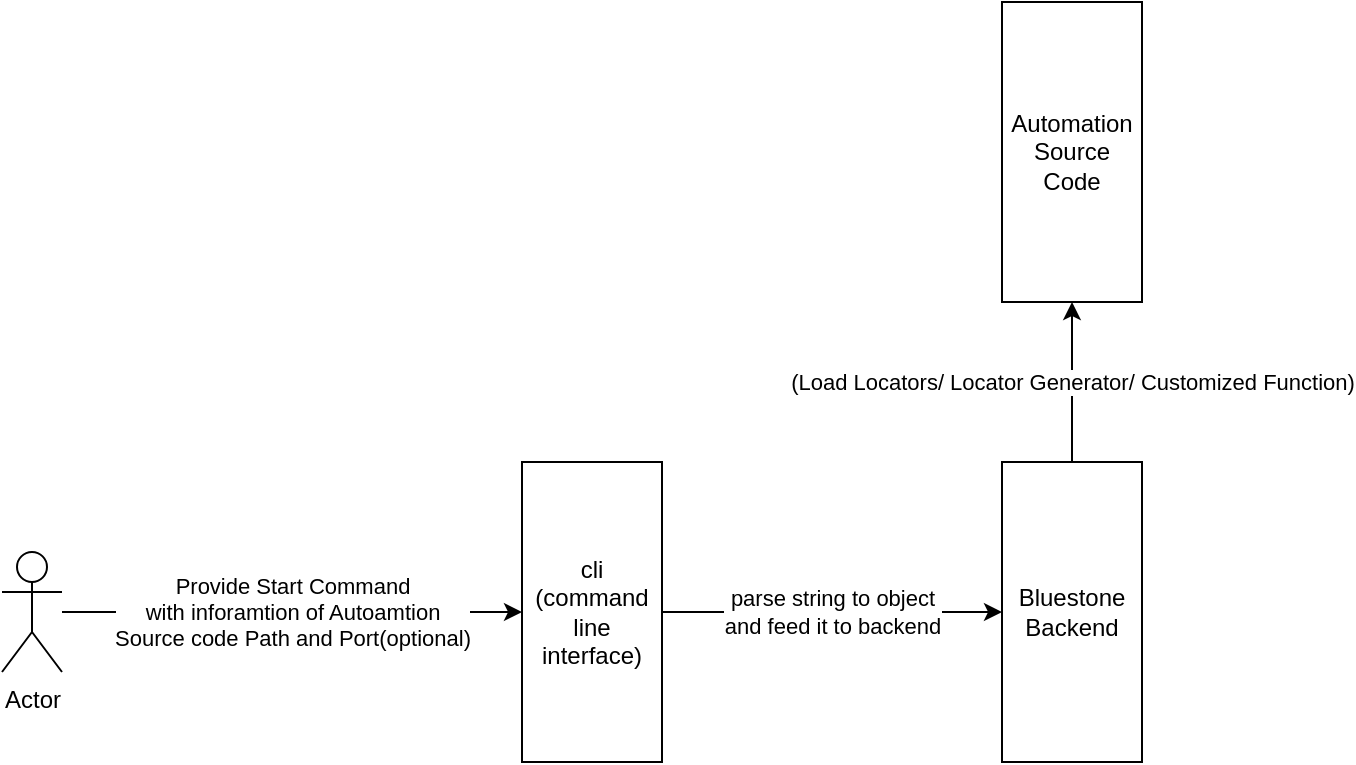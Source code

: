 <mxfile>
    <diagram id="w8Rq53mOUfrG1kxvk9YA" name="Bluestone Start">
        <mxGraphModel dx="1196" dy="1717" grid="1" gridSize="10" guides="1" tooltips="1" connect="1" arrows="1" fold="1" page="1" pageScale="1" pageWidth="850" pageHeight="1100" math="0" shadow="0">
            <root>
                <mxCell id="0"/>
                <mxCell id="1" parent="0"/>
                <mxCell id="6" value="parse string to object&lt;br&gt;and feed it to backend" style="edgeStyle=none;html=1;" edge="1" parent="1" source="2" target="5">
                    <mxGeometry relative="1" as="geometry"/>
                </mxCell>
                <mxCell id="2" value="cli (command line interface)" style="rounded=0;whiteSpace=wrap;html=1;" vertex="1" parent="1">
                    <mxGeometry x="280" y="100" width="70" height="150" as="geometry"/>
                </mxCell>
                <mxCell id="4" value="Provide Start Command&lt;br&gt;with inforamtion of Autoamtion&lt;br&gt;Source code Path and Port(optional)" style="edgeStyle=none;html=1;" edge="1" parent="1" source="3" target="2">
                    <mxGeometry relative="1" as="geometry"/>
                </mxCell>
                <mxCell id="3" value="Actor" style="shape=umlActor;verticalLabelPosition=bottom;verticalAlign=top;html=1;outlineConnect=0;" vertex="1" parent="1">
                    <mxGeometry x="20" y="145" width="30" height="60" as="geometry"/>
                </mxCell>
                <mxCell id="8" value="(Load Locators/ Locator Generator/ Customized Function)" style="edgeStyle=none;html=1;" edge="1" parent="1" source="5" target="7">
                    <mxGeometry relative="1" as="geometry"/>
                </mxCell>
                <mxCell id="5" value="Bluestone Backend" style="rounded=0;whiteSpace=wrap;html=1;" vertex="1" parent="1">
                    <mxGeometry x="520" y="100" width="70" height="150" as="geometry"/>
                </mxCell>
                <mxCell id="7" value="Automation Source Code" style="rounded=0;whiteSpace=wrap;html=1;" vertex="1" parent="1">
                    <mxGeometry x="520" y="-130" width="70" height="150" as="geometry"/>
                </mxCell>
            </root>
        </mxGraphModel>
    </diagram>
    <diagram id="8KDQTIzTPI6Y8WU8lAvb" name="Bluestone Record">
        <mxGraphModel dx="1989" dy="588" grid="1" gridSize="10" guides="1" tooltips="1" connect="1" arrows="1" fold="1" page="1" pageScale="1" pageWidth="850" pageHeight="1100" math="0" shadow="0">
            <root>
                <mxCell id="_T6fSS8-JBwzcnJjwPZ7-0"/>
                <mxCell id="_T6fSS8-JBwzcnJjwPZ7-1" parent="_T6fSS8-JBwzcnJjwPZ7-0"/>
                <mxCell id="We8dICCK3b-tkzM1zfyz-0" value="parse string to object&lt;br&gt;and feed it to backend" style="edgeStyle=none;html=1;" edge="1" parent="_T6fSS8-JBwzcnJjwPZ7-1" source="We8dICCK3b-tkzM1zfyz-1" target="We8dICCK3b-tkzM1zfyz-5">
                    <mxGeometry relative="1" as="geometry"/>
                </mxCell>
                <mxCell id="We8dICCK3b-tkzM1zfyz-1" value="cli (command line interface)" style="rounded=0;whiteSpace=wrap;html=1;" vertex="1" parent="_T6fSS8-JBwzcnJjwPZ7-1">
                    <mxGeometry x="280" y="100" width="70" height="150" as="geometry"/>
                </mxCell>
                <mxCell id="We8dICCK3b-tkzM1zfyz-2" value="Run Record Command&lt;br&gt;to provide url to website" style="edgeStyle=none;html=1;" edge="1" parent="_T6fSS8-JBwzcnJjwPZ7-1" source="We8dICCK3b-tkzM1zfyz-3" target="We8dICCK3b-tkzM1zfyz-1">
                    <mxGeometry relative="1" as="geometry"/>
                </mxCell>
                <mxCell id="We8dICCK3b-tkzM1zfyz-3" value="Actor" style="shape=umlActor;verticalLabelPosition=bottom;verticalAlign=top;html=1;outlineConnect=0;" vertex="1" parent="_T6fSS8-JBwzcnJjwPZ7-1">
                    <mxGeometry x="20" y="145" width="30" height="60" as="geometry"/>
                </mxCell>
                <mxCell id="We8dICCK3b-tkzM1zfyz-5" value="Bluestone Backend" style="rounded=0;whiteSpace=wrap;html=1;" vertex="1" parent="_T6fSS8-JBwzcnJjwPZ7-1">
                    <mxGeometry x="520" y="100" width="70" height="150" as="geometry"/>
                </mxCell>
                <mxCell id="We8dICCK3b-tkzM1zfyz-10" value="Navigate to url" style="edgeStyle=none;html=1;" edge="1" parent="_T6fSS8-JBwzcnJjwPZ7-1" source="We8dICCK3b-tkzM1zfyz-5" target="We8dICCK3b-tkzM1zfyz-9">
                    <mxGeometry relative="1" as="geometry">
                        <mxPoint x="820" y="175" as="sourcePoint"/>
                    </mxGeometry>
                </mxCell>
                <mxCell id="We8dICCK3b-tkzM1zfyz-9" value="Browser" style="rounded=0;whiteSpace=wrap;html=1;" vertex="1" parent="_T6fSS8-JBwzcnJjwPZ7-1">
                    <mxGeometry x="740" y="100" width="90" height="150" as="geometry"/>
                </mxCell>
                <mxCell id="We8dICCK3b-tkzM1zfyz-11" value="High Level View" style="text;html=1;strokeColor=none;fillColor=none;align=center;verticalAlign=middle;whiteSpace=wrap;rounded=0;" vertex="1" parent="_T6fSS8-JBwzcnJjwPZ7-1">
                    <mxGeometry x="440" y="40" width="60" height="30" as="geometry"/>
                </mxCell>
                <mxCell id="We8dICCK3b-tkzM1zfyz-12" value="What happend in Bluestone Backend" style="text;html=1;strokeColor=none;fillColor=none;align=center;verticalAlign=middle;whiteSpace=wrap;rounded=0;" vertex="1" parent="_T6fSS8-JBwzcnJjwPZ7-1">
                    <mxGeometry x="330" y="310" width="275" height="30" as="geometry"/>
                </mxCell>
                <mxCell id="We8dICCK3b-tkzM1zfyz-15" value="" style="edgeStyle=none;html=1;" edge="1" parent="_T6fSS8-JBwzcnJjwPZ7-1" source="We8dICCK3b-tkzM1zfyz-13" target="We8dICCK3b-tkzM1zfyz-14">
                    <mxGeometry relative="1" as="geometry"/>
                </mxCell>
                <mxCell id="We8dICCK3b-tkzM1zfyz-13" value="Router&lt;br&gt;get /Record&lt;br&gt;" style="rounded=0;whiteSpace=wrap;html=1;" vertex="1" parent="_T6fSS8-JBwzcnJjwPZ7-1">
                    <mxGeometry x="70" y="400" width="70" height="150" as="geometry"/>
                </mxCell>
                <mxCell id="We8dICCK3b-tkzM1zfyz-17" value="" style="edgeStyle=none;html=1;" edge="1" parent="_T6fSS8-JBwzcnJjwPZ7-1" source="We8dICCK3b-tkzM1zfyz-14" target="We8dICCK3b-tkzM1zfyz-16">
                    <mxGeometry relative="1" as="geometry"/>
                </mxCell>
                <mxCell id="We8dICCK3b-tkzM1zfyz-19" style="edgeStyle=none;html=1;entryX=0;entryY=0.5;entryDx=0;entryDy=0;" edge="1" parent="_T6fSS8-JBwzcnJjwPZ7-1" source="We8dICCK3b-tkzM1zfyz-14" target="We8dICCK3b-tkzM1zfyz-18">
                    <mxGeometry relative="1" as="geometry"/>
                </mxCell>
                <mxCell id="We8dICCK3b-tkzM1zfyz-20" style="edgeStyle=none;html=1;entryX=0;entryY=0.5;entryDx=0;entryDy=0;" edge="1" parent="_T6fSS8-JBwzcnJjwPZ7-1" source="We8dICCK3b-tkzM1zfyz-14" target="We8dICCK3b-tkzM1zfyz-21">
                    <mxGeometry relative="1" as="geometry">
                        <mxPoint x="400" y="600" as="targetPoint"/>
                    </mxGeometry>
                </mxCell>
                <mxCell id="We8dICCK3b-tkzM1zfyz-22" style="edgeStyle=none;html=1;entryX=0;entryY=0.5;entryDx=0;entryDy=0;" edge="1" parent="_T6fSS8-JBwzcnJjwPZ7-1" source="We8dICCK3b-tkzM1zfyz-14" target="We8dICCK3b-tkzM1zfyz-23">
                    <mxGeometry relative="1" as="geometry">
                        <mxPoint x="400" y="700" as="targetPoint"/>
                    </mxGeometry>
                </mxCell>
                <mxCell id="We8dICCK3b-tkzM1zfyz-14" value="Initializeation Layer" style="rounded=0;whiteSpace=wrap;html=1;" vertex="1" parent="_T6fSS8-JBwzcnJjwPZ7-1">
                    <mxGeometry x="220" y="400" width="70" height="150" as="geometry"/>
                </mxCell>
                <mxCell id="We8dICCK3b-tkzM1zfyz-16" value="Initialize Download Watcher" style="whiteSpace=wrap;html=1;rounded=0;" vertex="1" parent="_T6fSS8-JBwzcnJjwPZ7-1">
                    <mxGeometry x="400" y="390" width="120" height="60" as="geometry"/>
                </mxCell>
                <mxCell id="We8dICCK3b-tkzM1zfyz-18" value="Start Alert Watcher" style="whiteSpace=wrap;html=1;rounded=0;" vertex="1" parent="_T6fSS8-JBwzcnJjwPZ7-1">
                    <mxGeometry x="407.5" y="470" width="120" height="60" as="geometry"/>
                </mxCell>
                <mxCell id="We8dICCK3b-tkzM1zfyz-27" value="" style="edgeStyle=none;html=1;" edge="1" parent="_T6fSS8-JBwzcnJjwPZ7-1" source="We8dICCK3b-tkzM1zfyz-21" target="We8dICCK3b-tkzM1zfyz-26">
                    <mxGeometry relative="1" as="geometry"/>
                </mxCell>
                <mxCell id="We8dICCK3b-tkzM1zfyz-21" value="Initialize step &lt;br&gt;Storage" style="whiteSpace=wrap;html=1;rounded=0;" vertex="1" parent="_T6fSS8-JBwzcnJjwPZ7-1">
                    <mxGeometry x="400" y="570" width="120" height="60" as="geometry"/>
                </mxCell>
                <mxCell id="We8dICCK3b-tkzM1zfyz-25" value="" style="edgeStyle=none;html=1;" edge="1" parent="_T6fSS8-JBwzcnJjwPZ7-1" source="We8dICCK3b-tkzM1zfyz-23" target="We8dICCK3b-tkzM1zfyz-24">
                    <mxGeometry relative="1" as="geometry"/>
                </mxCell>
                <mxCell id="We8dICCK3b-tkzM1zfyz-23" value="Start Browser and Page and navigate to url user provided" style="whiteSpace=wrap;html=1;rounded=0;" vertex="1" parent="_T6fSS8-JBwzcnJjwPZ7-1">
                    <mxGeometry x="400" y="680" width="120" height="60" as="geometry"/>
                </mxCell>
                <mxCell id="We8dICCK3b-tkzM1zfyz-24" value="Inject Bluestone Library to facilitate recording" style="whiteSpace=wrap;html=1;rounded=0;" vertex="1" parent="_T6fSS8-JBwzcnJjwPZ7-1">
                    <mxGeometry x="590" y="680" width="120" height="60" as="geometry"/>
                </mxCell>
                <mxCell id="We8dICCK3b-tkzM1zfyz-26" value="Add Navigate Step to step storage as first command" style="whiteSpace=wrap;html=1;rounded=0;" vertex="1" parent="_T6fSS8-JBwzcnJjwPZ7-1">
                    <mxGeometry x="580" y="570" width="120" height="60" as="geometry"/>
                </mxCell>
                <mxCell id="We8dICCK3b-tkzM1zfyz-29" value="" style="endArrow=classic;html=1;entryX=0;entryY=0.5;entryDx=0;entryDy=0;" edge="1" parent="_T6fSS8-JBwzcnJjwPZ7-1" target="We8dICCK3b-tkzM1zfyz-13">
                    <mxGeometry width="50" height="50" relative="1" as="geometry">
                        <mxPoint x="-60" y="480" as="sourcePoint"/>
                        <mxPoint x="10" y="500" as="targetPoint"/>
                    </mxGeometry>
                </mxCell>
                <mxCell id="We8dICCK3b-tkzM1zfyz-30" value="Record url" style="edgeLabel;html=1;align=center;verticalAlign=middle;resizable=0;points=[];" vertex="1" connectable="0" parent="We8dICCK3b-tkzM1zfyz-29">
                    <mxGeometry x="-0.536" relative="1" as="geometry">
                        <mxPoint x="40" y="-4" as="offset"/>
                    </mxGeometry>
                </mxCell>
            </root>
        </mxGraphModel>
    </diagram>
</mxfile>